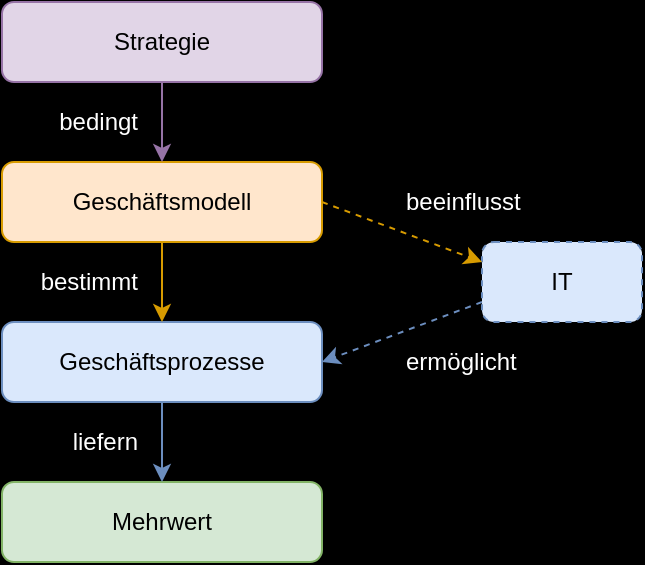 <mxfile compressed="false" version="14.4.2" type="device">
  <diagram id="GW698e4wlBCALR2fw2Ss" name="Seite-1">
    <mxGraphModel dx="769" dy="484" grid="1" gridSize="10" guides="1" tooltips="1" connect="1" arrows="1" fold="1" page="1" pageScale="1" pageWidth="827" pageHeight="1169" background="#000000" math="0" shadow="0">
      <root>
        <mxCell id="0" />
        <mxCell id="1" parent="0" />
        <mxCell id="O8nOcF1OpcK6oxXQPMOC-1" value="Strategie" style="rounded=1;whiteSpace=wrap;html=1;fillColor=#e1d5e7;strokeColor=#9673a6;" parent="1" vertex="1">
          <mxGeometry x="120" y="80" width="160" height="40" as="geometry" />
        </mxCell>
        <mxCell id="O8nOcF1OpcK6oxXQPMOC-2" value="Geschäftsmodell" style="rounded=1;whiteSpace=wrap;html=1;fillColor=#ffe6cc;strokeColor=#d79b00;" parent="1" vertex="1">
          <mxGeometry x="120" y="160" width="160" height="40" as="geometry" />
        </mxCell>
        <mxCell id="O8nOcF1OpcK6oxXQPMOC-3" value="Geschäftsprozesse" style="rounded=1;whiteSpace=wrap;html=1;fillColor=#dae8fc;strokeColor=#6c8ebf;" parent="1" vertex="1">
          <mxGeometry x="120" y="240" width="160" height="40" as="geometry" />
        </mxCell>
        <mxCell id="O8nOcF1OpcK6oxXQPMOC-4" value="Mehrwert" style="rounded=1;whiteSpace=wrap;html=1;fillColor=#d5e8d4;strokeColor=#82b366;" parent="1" vertex="1">
          <mxGeometry x="120" y="320" width="160" height="40" as="geometry" />
        </mxCell>
        <mxCell id="O8nOcF1OpcK6oxXQPMOC-6" value="" style="endArrow=classic;html=1;exitX=0.5;exitY=1;exitDx=0;exitDy=0;entryX=0.5;entryY=0;entryDx=0;entryDy=0;fillColor=#e1d5e7;strokeColor=#9673a6;" parent="1" source="O8nOcF1OpcK6oxXQPMOC-1" target="O8nOcF1OpcK6oxXQPMOC-2" edge="1">
          <mxGeometry width="50" height="50" relative="1" as="geometry">
            <mxPoint x="180" y="180" as="sourcePoint" />
            <mxPoint x="230" y="130" as="targetPoint" />
          </mxGeometry>
        </mxCell>
        <mxCell id="O8nOcF1OpcK6oxXQPMOC-7" value="" style="endArrow=classic;html=1;exitX=0.5;exitY=1;exitDx=0;exitDy=0;entryX=0.5;entryY=0;entryDx=0;entryDy=0;fillColor=#ffe6cc;strokeColor=#d79b00;" parent="1" source="O8nOcF1OpcK6oxXQPMOC-2" target="O8nOcF1OpcK6oxXQPMOC-3" edge="1">
          <mxGeometry width="50" height="50" relative="1" as="geometry">
            <mxPoint x="300" y="240" as="sourcePoint" />
            <mxPoint x="350" y="190" as="targetPoint" />
          </mxGeometry>
        </mxCell>
        <mxCell id="O8nOcF1OpcK6oxXQPMOC-8" value="" style="endArrow=classic;html=1;exitX=0.5;exitY=1;exitDx=0;exitDy=0;entryX=0.5;entryY=0;entryDx=0;entryDy=0;fillColor=#dae8fc;strokeColor=#6c8ebf;" parent="1" source="O8nOcF1OpcK6oxXQPMOC-3" target="O8nOcF1OpcK6oxXQPMOC-4" edge="1">
          <mxGeometry width="50" height="50" relative="1" as="geometry">
            <mxPoint x="320" y="310" as="sourcePoint" />
            <mxPoint x="370" y="260" as="targetPoint" />
          </mxGeometry>
        </mxCell>
        <mxCell id="O8nOcF1OpcK6oxXQPMOC-9" value="IT" style="rounded=1;whiteSpace=wrap;html=1;fillColor=#dae8fc;strokeColor=#6c8ebf;dashed=1;strokeWidth=1;perimeterSpacing=0;" parent="1" vertex="1">
          <mxGeometry x="360" y="200" width="80" height="40" as="geometry" />
        </mxCell>
        <mxCell id="O8nOcF1OpcK6oxXQPMOC-11" value="" style="endArrow=classic;html=1;exitX=0;exitY=0.75;exitDx=0;exitDy=0;fillColor=#dae8fc;strokeColor=#6c8ebf;entryX=1;entryY=0.5;entryDx=0;entryDy=0;dashed=1;" parent="1" source="O8nOcF1OpcK6oxXQPMOC-9" target="O8nOcF1OpcK6oxXQPMOC-3" edge="1">
          <mxGeometry width="50" height="50" relative="1" as="geometry">
            <mxPoint x="380" y="220" as="sourcePoint" />
            <mxPoint x="310" y="240" as="targetPoint" />
          </mxGeometry>
        </mxCell>
        <mxCell id="O8nOcF1OpcK6oxXQPMOC-13" value="" style="endArrow=classic;html=1;exitX=1;exitY=0.5;exitDx=0;exitDy=0;entryX=0;entryY=0.25;entryDx=0;entryDy=0;fillColor=#ffe6cc;strokeColor=#d79b00;dashed=1;" parent="1" source="O8nOcF1OpcK6oxXQPMOC-2" target="O8nOcF1OpcK6oxXQPMOC-9" edge="1">
          <mxGeometry width="50" height="50" relative="1" as="geometry">
            <mxPoint x="370" y="170" as="sourcePoint" />
            <mxPoint x="420" y="120" as="targetPoint" />
          </mxGeometry>
        </mxCell>
        <mxCell id="O8nOcF1OpcK6oxXQPMOC-14" value="bedingt" style="text;html=1;strokeColor=none;fillColor=none;align=right;verticalAlign=middle;whiteSpace=wrap;rounded=0;fontColor=#FFFFFF;" parent="1" vertex="1">
          <mxGeometry x="120" y="130" width="70" height="20" as="geometry" />
        </mxCell>
        <mxCell id="O8nOcF1OpcK6oxXQPMOC-15" value="bestimmt" style="text;html=1;strokeColor=none;fillColor=none;align=right;verticalAlign=middle;whiteSpace=wrap;rounded=0;fontColor=#FFFFFF;" parent="1" vertex="1">
          <mxGeometry x="120" y="210" width="70" height="20" as="geometry" />
        </mxCell>
        <mxCell id="O8nOcF1OpcK6oxXQPMOC-16" value="liefern" style="text;html=1;strokeColor=none;fillColor=none;align=right;verticalAlign=middle;whiteSpace=wrap;rounded=0;fontColor=#FFFFFF;" parent="1" vertex="1">
          <mxGeometry x="120" y="290" width="70" height="20" as="geometry" />
        </mxCell>
        <mxCell id="O8nOcF1OpcK6oxXQPMOC-17" value="beeinflusst" style="text;html=1;strokeColor=none;fillColor=none;align=left;verticalAlign=middle;whiteSpace=wrap;rounded=0;fontColor=#FFFFFF;" parent="1" vertex="1">
          <mxGeometry x="320" y="170" width="80" height="20" as="geometry" />
        </mxCell>
        <mxCell id="O8nOcF1OpcK6oxXQPMOC-18" value="ermöglicht" style="text;html=1;strokeColor=none;fillColor=none;align=left;verticalAlign=middle;whiteSpace=wrap;rounded=0;fontColor=#FFFFFF;" parent="1" vertex="1">
          <mxGeometry x="320" y="250" width="80" height="20" as="geometry" />
        </mxCell>
      </root>
    </mxGraphModel>
  </diagram>
</mxfile>
